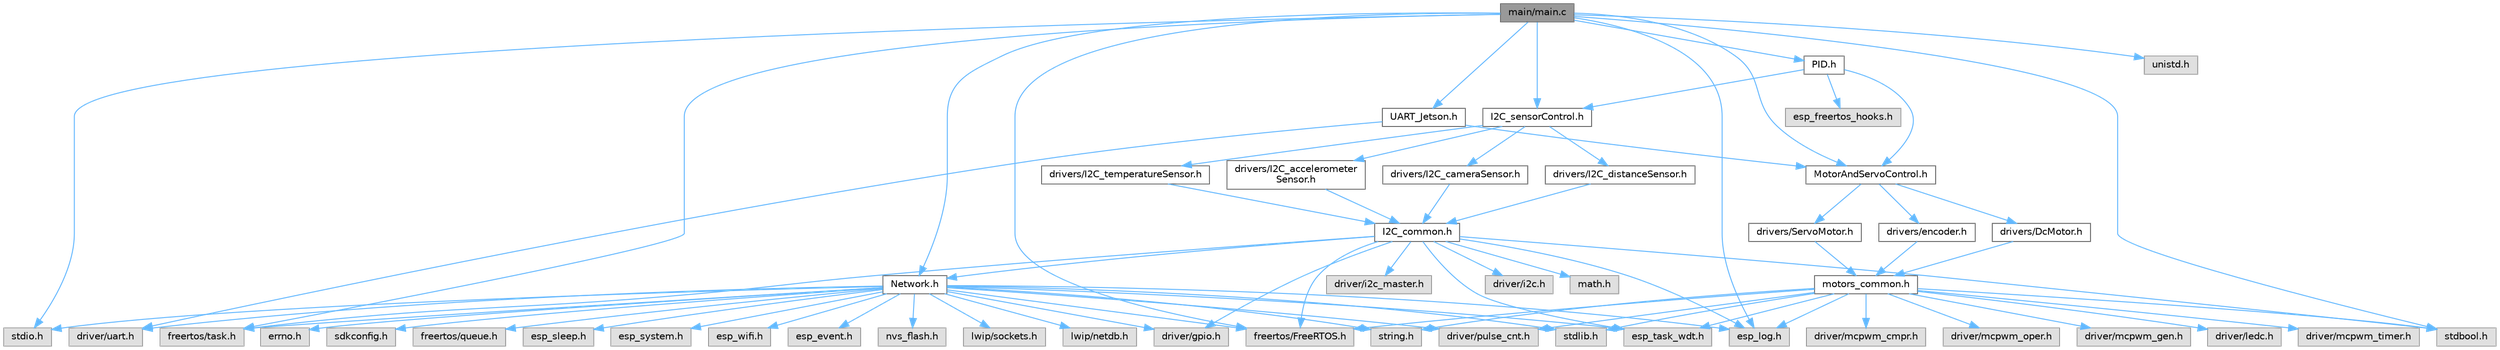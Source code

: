 digraph "main/main.c"
{
 // LATEX_PDF_SIZE
  bgcolor="transparent";
  edge [fontname=Helvetica,fontsize=10,labelfontname=Helvetica,labelfontsize=10];
  node [fontname=Helvetica,fontsize=10,shape=box,height=0.2,width=0.4];
  Node1 [id="Node000001",label="main/main.c",height=0.2,width=0.4,color="gray40", fillcolor="grey60", style="filled", fontcolor="black",tooltip=" "];
  Node1 -> Node2 [id="edge145_Node000001_Node000002",color="steelblue1",style="solid",tooltip=" "];
  Node2 [id="Node000002",label="stdio.h",height=0.2,width=0.4,color="grey60", fillcolor="#E0E0E0", style="filled",tooltip=" "];
  Node1 -> Node3 [id="edge146_Node000001_Node000003",color="steelblue1",style="solid",tooltip=" "];
  Node3 [id="Node000003",label="stdbool.h",height=0.2,width=0.4,color="grey60", fillcolor="#E0E0E0", style="filled",tooltip=" "];
  Node1 -> Node4 [id="edge147_Node000001_Node000004",color="steelblue1",style="solid",tooltip=" "];
  Node4 [id="Node000004",label="unistd.h",height=0.2,width=0.4,color="grey60", fillcolor="#E0E0E0", style="filled",tooltip=" "];
  Node1 -> Node5 [id="edge148_Node000001_Node000005",color="steelblue1",style="solid",tooltip=" "];
  Node5 [id="Node000005",label="freertos/FreeRTOS.h",height=0.2,width=0.4,color="grey60", fillcolor="#E0E0E0", style="filled",tooltip=" "];
  Node1 -> Node6 [id="edge149_Node000001_Node000006",color="steelblue1",style="solid",tooltip=" "];
  Node6 [id="Node000006",label="freertos/task.h",height=0.2,width=0.4,color="grey60", fillcolor="#E0E0E0", style="filled",tooltip=" "];
  Node1 -> Node7 [id="edge150_Node000001_Node000007",color="steelblue1",style="solid",tooltip=" "];
  Node7 [id="Node000007",label="esp_log.h",height=0.2,width=0.4,color="grey60", fillcolor="#E0E0E0", style="filled",tooltip=" "];
  Node1 -> Node8 [id="edge151_Node000001_Node000008",color="steelblue1",style="solid",tooltip=" "];
  Node8 [id="Node000008",label="MotorAndServoControl.h",height=0.2,width=0.4,color="grey40", fillcolor="white", style="filled",URL="$_motor_and_servo_control_8h.html",tooltip=" "];
  Node8 -> Node9 [id="edge152_Node000008_Node000009",color="steelblue1",style="solid",tooltip=" "];
  Node9 [id="Node000009",label="drivers/DcMotor.h",height=0.2,width=0.4,color="grey40", fillcolor="white", style="filled",URL="$_dc_motor_8h.html",tooltip=" "];
  Node9 -> Node10 [id="edge153_Node000009_Node000010",color="steelblue1",style="solid",tooltip=" "];
  Node10 [id="Node000010",label="motors_common.h",height=0.2,width=0.4,color="grey40", fillcolor="white", style="filled",URL="$motors__common_8h.html",tooltip=" "];
  Node10 -> Node7 [id="edge154_Node000010_Node000007",color="steelblue1",style="solid",tooltip=" "];
  Node10 -> Node11 [id="edge155_Node000010_Node000011",color="steelblue1",style="solid",tooltip=" "];
  Node11 [id="Node000011",label="driver/ledc.h",height=0.2,width=0.4,color="grey60", fillcolor="#E0E0E0", style="filled",tooltip=" "];
  Node10 -> Node12 [id="edge156_Node000010_Node000012",color="steelblue1",style="solid",tooltip=" "];
  Node12 [id="Node000012",label="esp_task_wdt.h",height=0.2,width=0.4,color="grey60", fillcolor="#E0E0E0", style="filled",tooltip=" "];
  Node10 -> Node13 [id="edge157_Node000010_Node000013",color="steelblue1",style="solid",tooltip=" "];
  Node13 [id="Node000013",label="driver/mcpwm_timer.h",height=0.2,width=0.4,color="grey60", fillcolor="#E0E0E0", style="filled",tooltip=" "];
  Node10 -> Node14 [id="edge158_Node000010_Node000014",color="steelblue1",style="solid",tooltip=" "];
  Node14 [id="Node000014",label="driver/mcpwm_cmpr.h",height=0.2,width=0.4,color="grey60", fillcolor="#E0E0E0", style="filled",tooltip=" "];
  Node10 -> Node15 [id="edge159_Node000010_Node000015",color="steelblue1",style="solid",tooltip=" "];
  Node15 [id="Node000015",label="driver/mcpwm_oper.h",height=0.2,width=0.4,color="grey60", fillcolor="#E0E0E0", style="filled",tooltip=" "];
  Node10 -> Node16 [id="edge160_Node000010_Node000016",color="steelblue1",style="solid",tooltip=" "];
  Node16 [id="Node000016",label="driver/mcpwm_gen.h",height=0.2,width=0.4,color="grey60", fillcolor="#E0E0E0", style="filled",tooltip=" "];
  Node10 -> Node17 [id="edge161_Node000010_Node000017",color="steelblue1",style="solid",tooltip=" "];
  Node17 [id="Node000017",label="driver/pulse_cnt.h",height=0.2,width=0.4,color="grey60", fillcolor="#E0E0E0", style="filled",tooltip=" "];
  Node10 -> Node5 [id="edge162_Node000010_Node000005",color="steelblue1",style="solid",tooltip=" "];
  Node10 -> Node3 [id="edge163_Node000010_Node000003",color="steelblue1",style="solid",tooltip=" "];
  Node10 -> Node18 [id="edge164_Node000010_Node000018",color="steelblue1",style="solid",tooltip=" "];
  Node18 [id="Node000018",label="stdlib.h",height=0.2,width=0.4,color="grey60", fillcolor="#E0E0E0", style="filled",tooltip=" "];
  Node10 -> Node19 [id="edge165_Node000010_Node000019",color="steelblue1",style="solid",tooltip=" "];
  Node19 [id="Node000019",label="string.h",height=0.2,width=0.4,color="grey60", fillcolor="#E0E0E0", style="filled",tooltip=" "];
  Node8 -> Node20 [id="edge166_Node000008_Node000020",color="steelblue1",style="solid",tooltip=" "];
  Node20 [id="Node000020",label="drivers/ServoMotor.h",height=0.2,width=0.4,color="grey40", fillcolor="white", style="filled",URL="$_servo_motor_8h.html",tooltip=" "];
  Node20 -> Node10 [id="edge167_Node000020_Node000010",color="steelblue1",style="solid",tooltip=" "];
  Node8 -> Node21 [id="edge168_Node000008_Node000021",color="steelblue1",style="solid",tooltip=" "];
  Node21 [id="Node000021",label="drivers/encoder.h",height=0.2,width=0.4,color="grey40", fillcolor="white", style="filled",URL="$encoder_8h.html",tooltip=" "];
  Node21 -> Node10 [id="edge169_Node000021_Node000010",color="steelblue1",style="solid",tooltip=" "];
  Node1 -> Node22 [id="edge170_Node000001_Node000022",color="steelblue1",style="solid",tooltip=" "];
  Node22 [id="Node000022",label="PID.h",height=0.2,width=0.4,color="grey40", fillcolor="white", style="filled",URL="$_p_i_d_8h.html",tooltip=" "];
  Node22 -> Node23 [id="edge171_Node000022_Node000023",color="steelblue1",style="solid",tooltip=" "];
  Node23 [id="Node000023",label="esp_freertos_hooks.h",height=0.2,width=0.4,color="grey60", fillcolor="#E0E0E0", style="filled",tooltip=" "];
  Node22 -> Node8 [id="edge172_Node000022_Node000008",color="steelblue1",style="solid",tooltip=" "];
  Node22 -> Node24 [id="edge173_Node000022_Node000024",color="steelblue1",style="solid",tooltip=" "];
  Node24 [id="Node000024",label="I2C_sensorControl.h",height=0.2,width=0.4,color="grey40", fillcolor="white", style="filled",URL="$_i2_c__sensor_control_8h.html",tooltip=" "];
  Node24 -> Node25 [id="edge174_Node000024_Node000025",color="steelblue1",style="solid",tooltip=" "];
  Node25 [id="Node000025",label="drivers/I2C_accelerometer\lSensor.h",height=0.2,width=0.4,color="grey40", fillcolor="white", style="filled",URL="$_i2_c__accelerometer_sensor_8h.html",tooltip=" "];
  Node25 -> Node26 [id="edge175_Node000025_Node000026",color="steelblue1",style="solid",tooltip=" "];
  Node26 [id="Node000026",label="I2C_common.h",height=0.2,width=0.4,color="grey40", fillcolor="white", style="filled",URL="$_i2_c__common_8h.html",tooltip=" "];
  Node26 -> Node27 [id="edge176_Node000026_Node000027",color="steelblue1",style="solid",tooltip=" "];
  Node27 [id="Node000027",label="driver/i2c_master.h",height=0.2,width=0.4,color="grey60", fillcolor="#E0E0E0", style="filled",tooltip=" "];
  Node26 -> Node5 [id="edge177_Node000026_Node000005",color="steelblue1",style="solid",tooltip=" "];
  Node26 -> Node6 [id="edge178_Node000026_Node000006",color="steelblue1",style="solid",tooltip=" "];
  Node26 -> Node28 [id="edge179_Node000026_Node000028",color="steelblue1",style="solid",tooltip=" "];
  Node28 [id="Node000028",label="driver/gpio.h",height=0.2,width=0.4,color="grey60", fillcolor="#E0E0E0", style="filled",tooltip=" "];
  Node26 -> Node7 [id="edge180_Node000026_Node000007",color="steelblue1",style="solid",tooltip=" "];
  Node26 -> Node29 [id="edge181_Node000026_Node000029",color="steelblue1",style="solid",tooltip=" "];
  Node29 [id="Node000029",label="driver/i2c.h",height=0.2,width=0.4,color="grey60", fillcolor="#E0E0E0", style="filled",tooltip=" "];
  Node26 -> Node12 [id="edge182_Node000026_Node000012",color="steelblue1",style="solid",tooltip=" "];
  Node26 -> Node30 [id="edge183_Node000026_Node000030",color="steelblue1",style="solid",tooltip=" "];
  Node30 [id="Node000030",label="math.h",height=0.2,width=0.4,color="grey60", fillcolor="#E0E0E0", style="filled",tooltip=" "];
  Node26 -> Node31 [id="edge184_Node000026_Node000031",color="steelblue1",style="solid",tooltip=" "];
  Node31 [id="Node000031",label="Network.h",height=0.2,width=0.4,color="grey40", fillcolor="white", style="filled",URL="$_network_8h.html",tooltip=" "];
  Node31 -> Node2 [id="edge185_Node000031_Node000002",color="steelblue1",style="solid",tooltip=" "];
  Node31 -> Node18 [id="edge186_Node000031_Node000018",color="steelblue1",style="solid",tooltip=" "];
  Node31 -> Node12 [id="edge187_Node000031_Node000012",color="steelblue1",style="solid",tooltip=" "];
  Node31 -> Node19 [id="edge188_Node000031_Node000019",color="steelblue1",style="solid",tooltip=" "];
  Node31 -> Node5 [id="edge189_Node000031_Node000005",color="steelblue1",style="solid",tooltip=" "];
  Node31 -> Node6 [id="edge190_Node000031_Node000006",color="steelblue1",style="solid",tooltip=" "];
  Node31 -> Node32 [id="edge191_Node000031_Node000032",color="steelblue1",style="solid",tooltip=" "];
  Node32 [id="Node000032",label="driver/uart.h",height=0.2,width=0.4,color="grey60", fillcolor="#E0E0E0", style="filled",tooltip=" "];
  Node31 -> Node28 [id="edge192_Node000031_Node000028",color="steelblue1",style="solid",tooltip=" "];
  Node31 -> Node33 [id="edge193_Node000031_Node000033",color="steelblue1",style="solid",tooltip=" "];
  Node33 [id="Node000033",label="sdkconfig.h",height=0.2,width=0.4,color="grey60", fillcolor="#E0E0E0", style="filled",tooltip=" "];
  Node31 -> Node34 [id="edge194_Node000031_Node000034",color="steelblue1",style="solid",tooltip=" "];
  Node34 [id="Node000034",label="freertos/queue.h",height=0.2,width=0.4,color="grey60", fillcolor="#E0E0E0", style="filled",tooltip=" "];
  Node31 -> Node17 [id="edge195_Node000031_Node000017",color="steelblue1",style="solid",tooltip=" "];
  Node31 -> Node7 [id="edge196_Node000031_Node000007",color="steelblue1",style="solid",tooltip=" "];
  Node31 -> Node35 [id="edge197_Node000031_Node000035",color="steelblue1",style="solid",tooltip=" "];
  Node35 [id="Node000035",label="esp_sleep.h",height=0.2,width=0.4,color="grey60", fillcolor="#E0E0E0", style="filled",tooltip=" "];
  Node31 -> Node36 [id="edge198_Node000031_Node000036",color="steelblue1",style="solid",tooltip=" "];
  Node36 [id="Node000036",label="esp_system.h",height=0.2,width=0.4,color="grey60", fillcolor="#E0E0E0", style="filled",tooltip=" "];
  Node31 -> Node37 [id="edge199_Node000031_Node000037",color="steelblue1",style="solid",tooltip=" "];
  Node37 [id="Node000037",label="esp_wifi.h",height=0.2,width=0.4,color="grey60", fillcolor="#E0E0E0", style="filled",tooltip=" "];
  Node31 -> Node38 [id="edge200_Node000031_Node000038",color="steelblue1",style="solid",tooltip=" "];
  Node38 [id="Node000038",label="esp_event.h",height=0.2,width=0.4,color="grey60", fillcolor="#E0E0E0", style="filled",tooltip=" "];
  Node31 -> Node39 [id="edge201_Node000031_Node000039",color="steelblue1",style="solid",tooltip=" "];
  Node39 [id="Node000039",label="nvs_flash.h",height=0.2,width=0.4,color="grey60", fillcolor="#E0E0E0", style="filled",tooltip=" "];
  Node31 -> Node40 [id="edge202_Node000031_Node000040",color="steelblue1",style="solid",tooltip=" "];
  Node40 [id="Node000040",label="lwip/sockets.h",height=0.2,width=0.4,color="grey60", fillcolor="#E0E0E0", style="filled",tooltip=" "];
  Node31 -> Node41 [id="edge203_Node000031_Node000041",color="steelblue1",style="solid",tooltip=" "];
  Node41 [id="Node000041",label="lwip/netdb.h",height=0.2,width=0.4,color="grey60", fillcolor="#E0E0E0", style="filled",tooltip=" "];
  Node31 -> Node42 [id="edge204_Node000031_Node000042",color="steelblue1",style="solid",tooltip=" "];
  Node42 [id="Node000042",label="errno.h",height=0.2,width=0.4,color="grey60", fillcolor="#E0E0E0", style="filled",tooltip=" "];
  Node26 -> Node3 [id="edge205_Node000026_Node000003",color="steelblue1",style="solid",tooltip=" "];
  Node24 -> Node43 [id="edge206_Node000024_Node000043",color="steelblue1",style="solid",tooltip=" "];
  Node43 [id="Node000043",label="drivers/I2C_cameraSensor.h",height=0.2,width=0.4,color="grey40", fillcolor="white", style="filled",URL="$_i2_c__camera_sensor_8h.html",tooltip=" "];
  Node43 -> Node26 [id="edge207_Node000043_Node000026",color="steelblue1",style="solid",tooltip=" "];
  Node24 -> Node44 [id="edge208_Node000024_Node000044",color="steelblue1",style="solid",tooltip=" "];
  Node44 [id="Node000044",label="drivers/I2C_distanceSensor.h",height=0.2,width=0.4,color="grey40", fillcolor="white", style="filled",URL="$_i2_c__distance_sensor_8h.html",tooltip=" "];
  Node44 -> Node26 [id="edge209_Node000044_Node000026",color="steelblue1",style="solid",tooltip=" "];
  Node24 -> Node45 [id="edge210_Node000024_Node000045",color="steelblue1",style="solid",tooltip=" "];
  Node45 [id="Node000045",label="drivers/I2C_temperatureSensor.h",height=0.2,width=0.4,color="grey40", fillcolor="white", style="filled",URL="$_i2_c__temperature_sensor_8h.html",tooltip=" "];
  Node45 -> Node26 [id="edge211_Node000045_Node000026",color="steelblue1",style="solid",tooltip=" "];
  Node1 -> Node31 [id="edge212_Node000001_Node000031",color="steelblue1",style="solid",tooltip=" "];
  Node1 -> Node24 [id="edge213_Node000001_Node000024",color="steelblue1",style="solid",tooltip=" "];
  Node1 -> Node46 [id="edge214_Node000001_Node000046",color="steelblue1",style="solid",tooltip=" "];
  Node46 [id="Node000046",label="UART_Jetson.h",height=0.2,width=0.4,color="grey40", fillcolor="white", style="filled",URL="$_u_a_r_t___jetson_8h.html",tooltip=" "];
  Node46 -> Node8 [id="edge215_Node000046_Node000008",color="steelblue1",style="solid",tooltip=" "];
  Node46 -> Node32 [id="edge216_Node000046_Node000032",color="steelblue1",style="solid",tooltip=" "];
}
